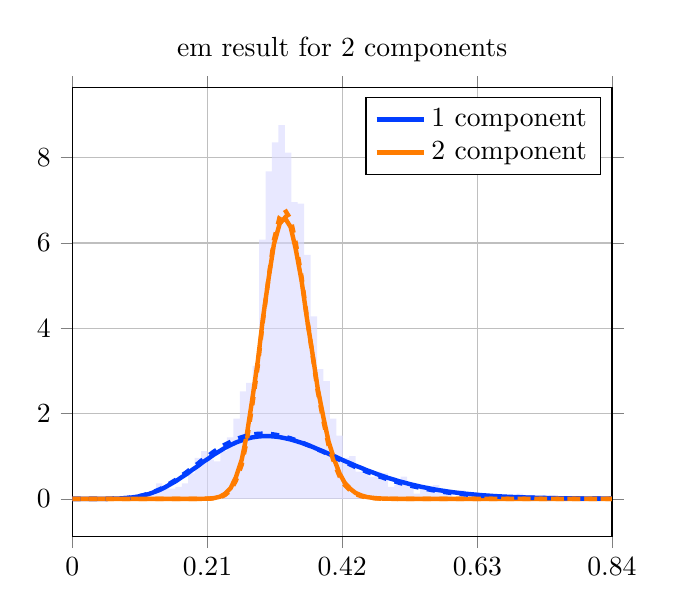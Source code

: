 \begin{tikzpicture}
\begin{axis}[title={em result for 2 components}, yticklabel style={/pgf/number format/fixed,
            /pgf/number format/precision=3}, grid={major}, yminorgrids={true}, tick align={outside}, xtick={0.0,0.21,0.419,0.629,0.838}, xmin={0.0}, xmax={0.838}, scaled y ticks={false}]
    \addplot[ybar interval, fill={blue!15}, forget plot, opacity={0.6}, draw={none}, bar width={5.0e-6}]
        table[row sep={\\}]
        {
            \\
            0.08  0.04  \\
            0.09  0.04  \\
            0.1  0.04  \\
            0.11  0.12  \\
            0.12  0.12  \\
            0.13  0.36  \\
            0.14  0.28  \\
            0.15  0.24  \\
            0.16  0.28  \\
            0.17  0.36  \\
            0.18  0.6  \\
            0.19  0.96  \\
            0.2  1.12  \\
            0.21  0.92  \\
            0.22  0.88  \\
            0.23  1.12  \\
            0.24  1.44  \\
            0.25  1.88  \\
            0.26  2.52  \\
            0.27  2.72  \\
            0.28  3.12  \\
            0.29  6.08  \\
            0.3  7.68  \\
            0.31  8.36  \\
            0.32  8.76  \\
            0.33  8.12  \\
            0.34  6.96  \\
            0.35  6.92  \\
            0.36  5.72  \\
            0.37  4.28  \\
            0.38  3.04  \\
            0.39  2.76  \\
            0.4  1.88  \\
            0.41  1.48  \\
            0.42  0.96  \\
            0.43  1.0  \\
            0.44  0.64  \\
            0.45  0.6  \\
            0.46  0.52  \\
            0.47  0.64  \\
            0.48  0.6  \\
            0.49  0.28  \\
            0.5  0.32  \\
            0.51  0.52  \\
            0.52  0.32  \\
            0.53  0.12  \\
            0.54  0.28  \\
            0.55  0.24  \\
            0.56  0.32  \\
            0.57  0.16  \\
            0.58  0.12  \\
            0.59  0.04  \\
            0.6  0.2  \\
            0.61  0.04  \\
            0.62  0.12  \\
            0.63  0.12  \\
            0.64  0.08  \\
            0.65  0.0  \\
            0.66  0.08  \\
            0.67  0.0  \\
            0.68  0.0  \\
            0.69  0.12  \\
            0.7  0.04  \\
            0.71  0.08  \\
            0.72  0.04  \\
            0.73  0.0  \\
            0.74  0.08  \\
            0.75  0.0  \\
            0.76  0.0  \\
            0.77  0.04  \\
            0.78  0.04  \\
            0.79  0.0  \\
            0.8  0.0  \\
            0.81  0.0  \\
            0.82  0.0  \\
            0.83  0.04  \\
            0.84  0.0  \\
        }
        ;
    \addplot[style={{ultra thick}}, color={rgb,1:red,0.008;green,0.243;blue,1.0}]
        table[row sep={\\}]
        {
            \\
            0.0  0.0  \\
            0.008  2.235e-9  \\
            0.017  4.025e-7  \\
            0.025  7.666e-6  \\
            0.034  5.82e-5  \\
            0.042  0.0  \\
            0.051  0.001  \\
            0.059  0.002  \\
            0.068  0.005  \\
            0.076  0.011  \\
            0.085  0.02  \\
            0.093  0.034  \\
            0.102  0.054  \\
            0.11  0.08  \\
            0.119  0.115  \\
            0.127  0.158  \\
            0.136  0.21  \\
            0.144  0.271  \\
            0.152  0.34  \\
            0.161  0.417  \\
            0.169  0.5  \\
            0.178  0.587  \\
            0.186  0.678  \\
            0.195  0.771  \\
            0.203  0.863  \\
            0.212  0.953  \\
            0.22  1.039  \\
            0.229  1.121  \\
            0.237  1.196  \\
            0.246  1.263  \\
            0.254  1.321  \\
            0.263  1.371  \\
            0.271  1.41  \\
            0.279  1.44  \\
            0.288  1.46  \\
            0.296  1.47  \\
            0.305  1.471  \\
            0.313  1.463  \\
            0.322  1.447  \\
            0.33  1.423  \\
            0.339  1.392  \\
            0.347  1.356  \\
            0.356  1.314  \\
            0.364  1.268  \\
            0.373  1.219  \\
            0.381  1.166  \\
            0.39  1.112  \\
            0.398  1.056  \\
            0.407  1.0  \\
            0.415  0.943  \\
            0.423  0.887  \\
            0.432  0.831  \\
            0.44  0.776  \\
            0.449  0.724  \\
            0.457  0.672  \\
            0.466  0.623  \\
            0.474  0.576  \\
            0.483  0.531  \\
            0.491  0.488  \\
            0.5  0.448  \\
            0.508  0.41  \\
            0.517  0.375  \\
            0.525  0.342  \\
            0.534  0.311  \\
            0.542  0.282  \\
            0.551  0.256  \\
            0.559  0.232  \\
            0.567  0.209  \\
            0.576  0.189  \\
            0.584  0.17  \\
            0.593  0.152  \\
            0.601  0.137  \\
            0.61  0.122  \\
            0.618  0.11  \\
            0.627  0.098  \\
            0.635  0.087  \\
            0.644  0.078  \\
            0.652  0.069  \\
            0.661  0.061  \\
            0.669  0.054  \\
            0.678  0.048  \\
            0.686  0.043  \\
            0.695  0.038  \\
            0.703  0.033  \\
            0.711  0.029  \\
            0.72  0.026  \\
            0.728  0.023  \\
            0.737  0.02  \\
            0.745  0.018  \\
            0.754  0.015  \\
            0.762  0.013  \\
            0.771  0.012  \\
            0.779  0.01  \\
            0.788  0.009  \\
            0.796  0.008  \\
            0.805  0.007  \\
            0.813  0.006  \\
            0.822  0.005  \\
            0.83  0.005  \\
            0.838  0.004  \\
        }
        ;
    \addlegendentry {1 component}
    \addplot[style={{ultra thick}}, color={rgb,1:red,1.0;green,0.486;blue,0.0}]
        table[row sep={\\}]
        {
            \\
            0.0  0.0  \\
            0.008  9.365e-97  \\
            0.017  1.084e-72  \\
            0.025  5.325e-59  \\
            0.034  1.483e-49  \\
            0.042  1.945e-42  \\
            0.051  8.611e-37  \\
            0.059  3.677e-32  \\
            0.068  2.835e-28  \\
            0.076  5.912e-25  \\
            0.085  4.396e-22  \\
            0.093  1.419e-19  \\
            0.102  2.3e-17  \\
            0.11  2.091e-15  \\
            0.119  1.161e-13  \\
            0.127  4.217e-12  \\
            0.136  1.058e-10  \\
            0.144  1.919e-9  \\
            0.152  2.609e-8  \\
            0.161  2.744e-7  \\
            0.169  2.293e-6  \\
            0.178  1.556e-5  \\
            0.186  8.751e-5  \\
            0.195  0.0  \\
            0.203  0.002  \\
            0.212  0.006  \\
            0.22  0.018  \\
            0.229  0.049  \\
            0.237  0.118  \\
            0.246  0.257  \\
            0.254  0.508  \\
            0.263  0.913  \\
            0.271  1.506  \\
            0.279  2.291  \\
            0.288  3.228  \\
            0.296  4.233  \\
            0.305  5.188  \\
            0.313  5.964  \\
            0.322  6.452  \\
            0.33  6.59  \\
            0.339  6.373  \\
            0.347  5.851  \\
            0.356  5.114  \\
            0.364  4.263  \\
            0.373  3.398  \\
            0.381  2.595  \\
            0.39  1.902  \\
            0.398  1.341  \\
            0.407  0.91  \\
            0.415  0.596  \\
            0.423  0.377  \\
            0.432  0.231  \\
            0.44  0.137  \\
            0.449  0.079  \\
            0.457  0.044  \\
            0.466  0.024  \\
            0.474  0.013  \\
            0.483  0.006  \\
            0.491  0.003  \\
            0.5  0.002  \\
            0.508  0.001  \\
            0.517  0.0  \\
            0.525  0.0  \\
            0.534  7.131e-5  \\
            0.542  3.116e-5  \\
            0.551  1.334e-5  \\
            0.559  5.603e-6  \\
            0.567  2.308e-6  \\
            0.576  9.333e-7  \\
            0.584  3.707e-7  \\
            0.593  1.447e-7  \\
            0.601  5.553e-8  \\
            0.61  2.096e-8  \\
            0.618  7.787e-9  \\
            0.627  2.848e-9  \\
            0.635  1.026e-9  \\
            0.644  3.643e-10  \\
            0.652  1.275e-10  \\
            0.661  4.398e-11  \\
            0.669  1.497e-11  \\
            0.678  5.028e-12  \\
            0.686  1.667e-12  \\
            0.695  5.457e-13  \\
            0.703  1.765e-13  \\
            0.711  5.637e-14  \\
            0.72  1.78e-14  \\
            0.728  5.556e-15  \\
            0.737  1.715e-15  \\
            0.745  5.235e-16  \\
            0.754  1.581e-16  \\
            0.762  4.726e-17  \\
            0.771  1.398e-17  \\
            0.779  4.095e-18  \\
            0.788  1.188e-18  \\
            0.796  3.411e-19  \\
            0.805  9.707e-20  \\
            0.813  2.737e-20  \\
            0.822  7.648e-21  \\
            0.83  2.118e-21  \\
            0.838  5.817e-22  \\
        }
        ;
    \addlegendentry {2 component}
    \addplot[style={{ultra thick, dashed}}, color={rgb,1:red,0.008;green,0.243;blue,1.0}]
        table[row sep={\\}]
        {
            \\
            0.0  0.0  \\
            0.008  1.616e-9  \\
            0.017  3.292e-7  \\
            0.025  6.712e-6  \\
            0.034  5.334e-5  \\
            0.042  0.0  \\
            0.051  0.001  \\
            0.059  0.002  \\
            0.068  0.005  \\
            0.076  0.011  \\
            0.085  0.021  \\
            0.093  0.035  \\
            0.102  0.056  \\
            0.11  0.085  \\
            0.119  0.122  \\
            0.127  0.169  \\
            0.136  0.225  \\
            0.144  0.29  \\
            0.152  0.365  \\
            0.161  0.448  \\
            0.169  0.537  \\
            0.178  0.631  \\
            0.186  0.728  \\
            0.195  0.827  \\
            0.203  0.925  \\
            0.212  1.02  \\
            0.22  1.11  \\
            0.229  1.195  \\
            0.237  1.271  \\
            0.246  1.339  \\
            0.254  1.398  \\
            0.263  1.445  \\
            0.271  1.482  \\
            0.279  1.509  \\
            0.288  1.524  \\
            0.296  1.529  \\
            0.305  1.524  \\
            0.313  1.509  \\
            0.322  1.486  \\
            0.33  1.456  \\
            0.339  1.418  \\
            0.347  1.375  \\
            0.356  1.326  \\
            0.364  1.274  \\
            0.373  1.218  \\
            0.381  1.16  \\
            0.39  1.1  \\
            0.398  1.04  \\
            0.407  0.979  \\
            0.415  0.918  \\
            0.423  0.859  \\
            0.432  0.801  \\
            0.44  0.744  \\
            0.449  0.689  \\
            0.457  0.637  \\
            0.466  0.587  \\
            0.474  0.539  \\
            0.483  0.494  \\
            0.491  0.452  \\
            0.5  0.412  \\
            0.508  0.375  \\
            0.517  0.341  \\
            0.525  0.309  \\
            0.534  0.279  \\
            0.542  0.252  \\
            0.551  0.227  \\
            0.559  0.204  \\
            0.567  0.183  \\
            0.576  0.164  \\
            0.584  0.147  \\
            0.593  0.131  \\
            0.601  0.117  \\
            0.61  0.104  \\
            0.618  0.092  \\
            0.627  0.082  \\
            0.635  0.072  \\
            0.644  0.064  \\
            0.652  0.057  \\
            0.661  0.05  \\
            0.669  0.044  \\
            0.678  0.039  \\
            0.686  0.034  \\
            0.695  0.03  \\
            0.703  0.026  \\
            0.711  0.023  \\
            0.72  0.02  \\
            0.728  0.017  \\
            0.737  0.015  \\
            0.745  0.013  \\
            0.754  0.012  \\
            0.762  0.01  \\
            0.771  0.009  \\
            0.779  0.008  \\
            0.788  0.007  \\
            0.796  0.006  \\
            0.805  0.005  \\
            0.813  0.004  \\
            0.822  0.004  \\
            0.83  0.003  \\
            0.838  0.003  \\
        }
        ;
    \addplot[style={{ultra thick, dashed}}, color={rgb,1:red,1.0;green,0.486;blue,0.0}]
        table[row sep={\\}]
        {
            \\
            0.0  0.0  \\
            0.008  9.239e-104  \\
            0.017  5.81e-78  \\
            0.025  2.774e-63  \\
            0.034  3.712e-53  \\
            0.042  1.59e-45  \\
            0.051  1.801e-39  \\
            0.059  1.662e-34  \\
            0.068  2.447e-30  \\
            0.076  8.874e-27  \\
            0.085  1.065e-23  \\
            0.093  5.226e-21  \\
            0.102  1.225e-18  \\
            0.11  1.545e-16  \\
            0.119  1.149e-14  \\
            0.127  5.418e-13  \\
            0.136  1.719e-11  \\
            0.144  3.849e-10  \\
            0.152  6.332e-9  \\
            0.161  7.911e-8  \\
            0.169  7.721e-7  \\
            0.178  6.031e-6  \\
            0.186  3.849e-5  \\
            0.195  0.0  \\
            0.203  0.001  \\
            0.212  0.004  \\
            0.22  0.012  \\
            0.229  0.034  \\
            0.237  0.089  \\
            0.246  0.205  \\
            0.254  0.425  \\
            0.263  0.799  \\
            0.271  1.37  \\
            0.279  2.152  \\
            0.288  3.117  \\
            0.296  4.178  \\
            0.305  5.208  \\
            0.313  6.062  \\
            0.322  6.611  \\
            0.33  6.778  \\
            0.339  6.555  \\
            0.347  5.996  \\
            0.356  5.202  \\
            0.364  4.29  \\
            0.373  3.373  \\
            0.381  2.532  \\
            0.39  1.819  \\
            0.398  1.253  \\
            0.407  0.829  \\
            0.415  0.528  \\
            0.423  0.324  \\
            0.432  0.192  \\
            0.44  0.11  \\
            0.449  0.061  \\
            0.457  0.033  \\
            0.466  0.017  \\
            0.474  0.009  \\
            0.483  0.004  \\
            0.491  0.002  \\
            0.5  0.001  \\
            0.508  0.0  \\
            0.517  0.0  \\
            0.525  8.073e-5  \\
            0.534  3.407e-5  \\
            0.542  1.406e-5  \\
            0.551  5.676e-6  \\
            0.559  2.244e-6  \\
            0.567  8.692e-7  \\
            0.576  3.301e-7  \\
            0.584  1.23e-7  \\
            0.593  4.496e-8  \\
            0.601  1.614e-8  \\
            0.61  5.694e-9  \\
            0.618  1.974e-9  \\
            0.627  6.732e-10  \\
            0.635  2.259e-10  \\
            0.644  7.458e-11  \\
            0.652  2.425e-11  \\
            0.661  7.769e-12  \\
            0.669  2.453e-12  \\
            0.678  7.633e-13  \\
            0.686  2.343e-13  \\
            0.695  7.093e-14  \\
            0.703  2.119e-14  \\
            0.711  6.251e-15  \\
            0.72  1.821e-15  \\
            0.728  5.239e-16  \\
            0.737  1.489e-16  \\
            0.745  4.183e-17  \\
            0.754  1.162e-17  \\
            0.762  3.191e-18  \\
            0.771  8.666e-19  \\
            0.779  2.329e-19  \\
            0.788  6.192e-20  \\
            0.796  1.63e-20  \\
            0.805  4.246e-21  \\
            0.813  1.095e-21  \\
            0.822  2.799e-22  \\
            0.83  7.084e-23  \\
            0.838  1.777e-23  \\
        }
        ;
\end{axis}
\end{tikzpicture}

